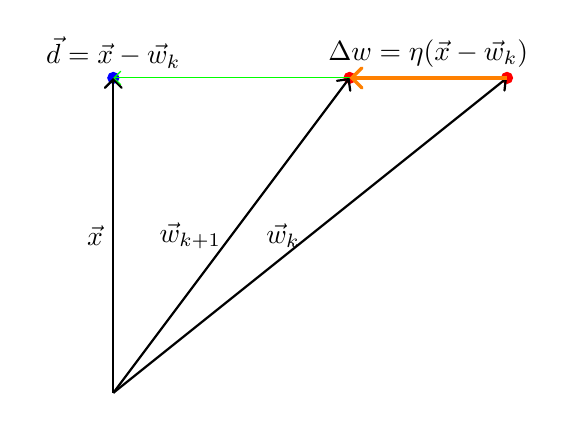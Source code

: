 \def\layersep{2.5cm}

\begin{tikzpicture}
	\filldraw
		[blue] (0,4) circle (2pt);

	\filldraw
		[red] (5,4) circle (2pt);

	\filldraw
		[red] (3,4) circle (2pt);

	\draw [thick,-angle 90] (0,0) -- node[anchor=east] {$\vec x$} (0,4);

	\draw [thick,-angle 90] (0,0) -- node[anchor=east] {$\vec w_{k+1}$} (3,4);

	\draw [thick,-angle 90] (0,0) -- node[anchor=east] {$\vec w_k$} (5,4);

	\draw [-angle 90, green] (5,4) -- (0,4) node[black, anchor=south] {$\vec d=\vec x- \vec w_k$};

	\draw [very thick, -angle 90, orange] (5,4) -- node[black, anchor=south] {$\Delta w = \eta(\vec x-\vec w_k)$} (3,4);
\end{tikzpicture}
